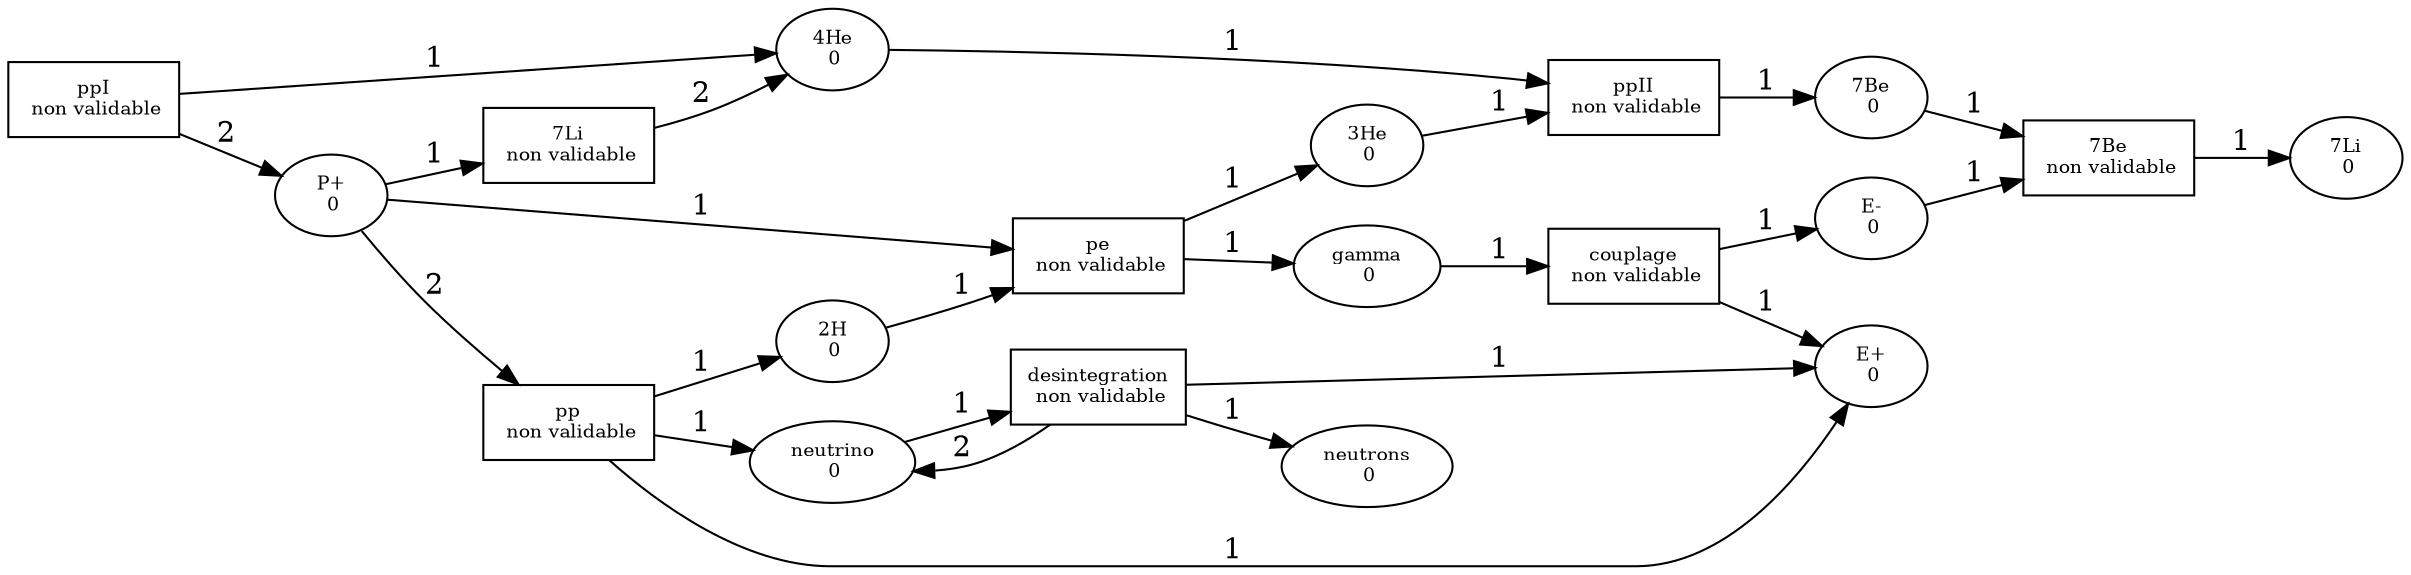 digraph ReseauPetri{
size="105,10"
spline=true; rankdir=LR;
node[fontsize=9]
40041277 [shape = box, color = black, label = "ppI\n non validable"];
64844482 [shape = box, color = black, label = "ppII\n non validable"];
46729429 [shape = box, color = black, label = "7Be\n non validable"];
17911681 [shape = box, color = black, label = "7Li\n non validable"];
26987408 [shape = box, color = black, label = "pp\n non validable"];
41560081 [shape = box, color = black, label = "couplage\n non validable"];
38496415 [shape = box, color = black, label = "pe\n non validable"];
10923418 [shape = box, color = black, label = "desintegration\n non validable"];
49652976 [shape = ellipse, color = black, label = "7Be\n 0"];
44115416 [shape = ellipse, color = black, label = "4He\n 0"];
61494432 [shape = ellipse, color = black, label = "7Li\n 0"];
16578980 [shape = ellipse, color = black, label = "E-\n 0"];
14993092 [shape = ellipse, color = black, label = "P+\n 0"];
720107 [shape = ellipse, color = black, label = "E+\n 0"];
6480969 [shape = ellipse, color = black, label = "3He\n 0"];
58328727 [shape = ellipse, color = black, label = "gamma\n 0"];
55196503 [shape = ellipse, color = black, label = "neutrons\n 0"];
27006480 [shape = ellipse, color = black, label = "neutrino\n 0"];
41731733 [shape = ellipse, color = black, label = "2H\n 0"];
40041277->44115416[label="1"];
64844482->49652976[label="1"];
49652976->46729429[label="1"];
16578980->46729429[label="1"];
46729429->61494432[label="1"];
44115416->64844482[label="1"];
40041277->14993092[label="2"];
6480969->64844482[label="1"];
17911681->44115416[label="2"];
41560081->16578980[label="1"];
41560081->720107[label="1"];
14993092->17911681[label="1"];
14993092->26987408[label="2"];
14993092->38496415[label="1"];
26987408->720107[label="1"];
10923418->720107[label="1"];
58328727->41560081[label="1"];
10923418->55196503[label="1"];
10923418->27006480[label="2"];
38496415->58328727[label="1"];
38496415->6480969[label="1"];
26987408->41731733[label="1"];
26987408->27006480[label="1"];
27006480->10923418[label="1"];
41731733->38496415[label="1"];
overlap= false
}